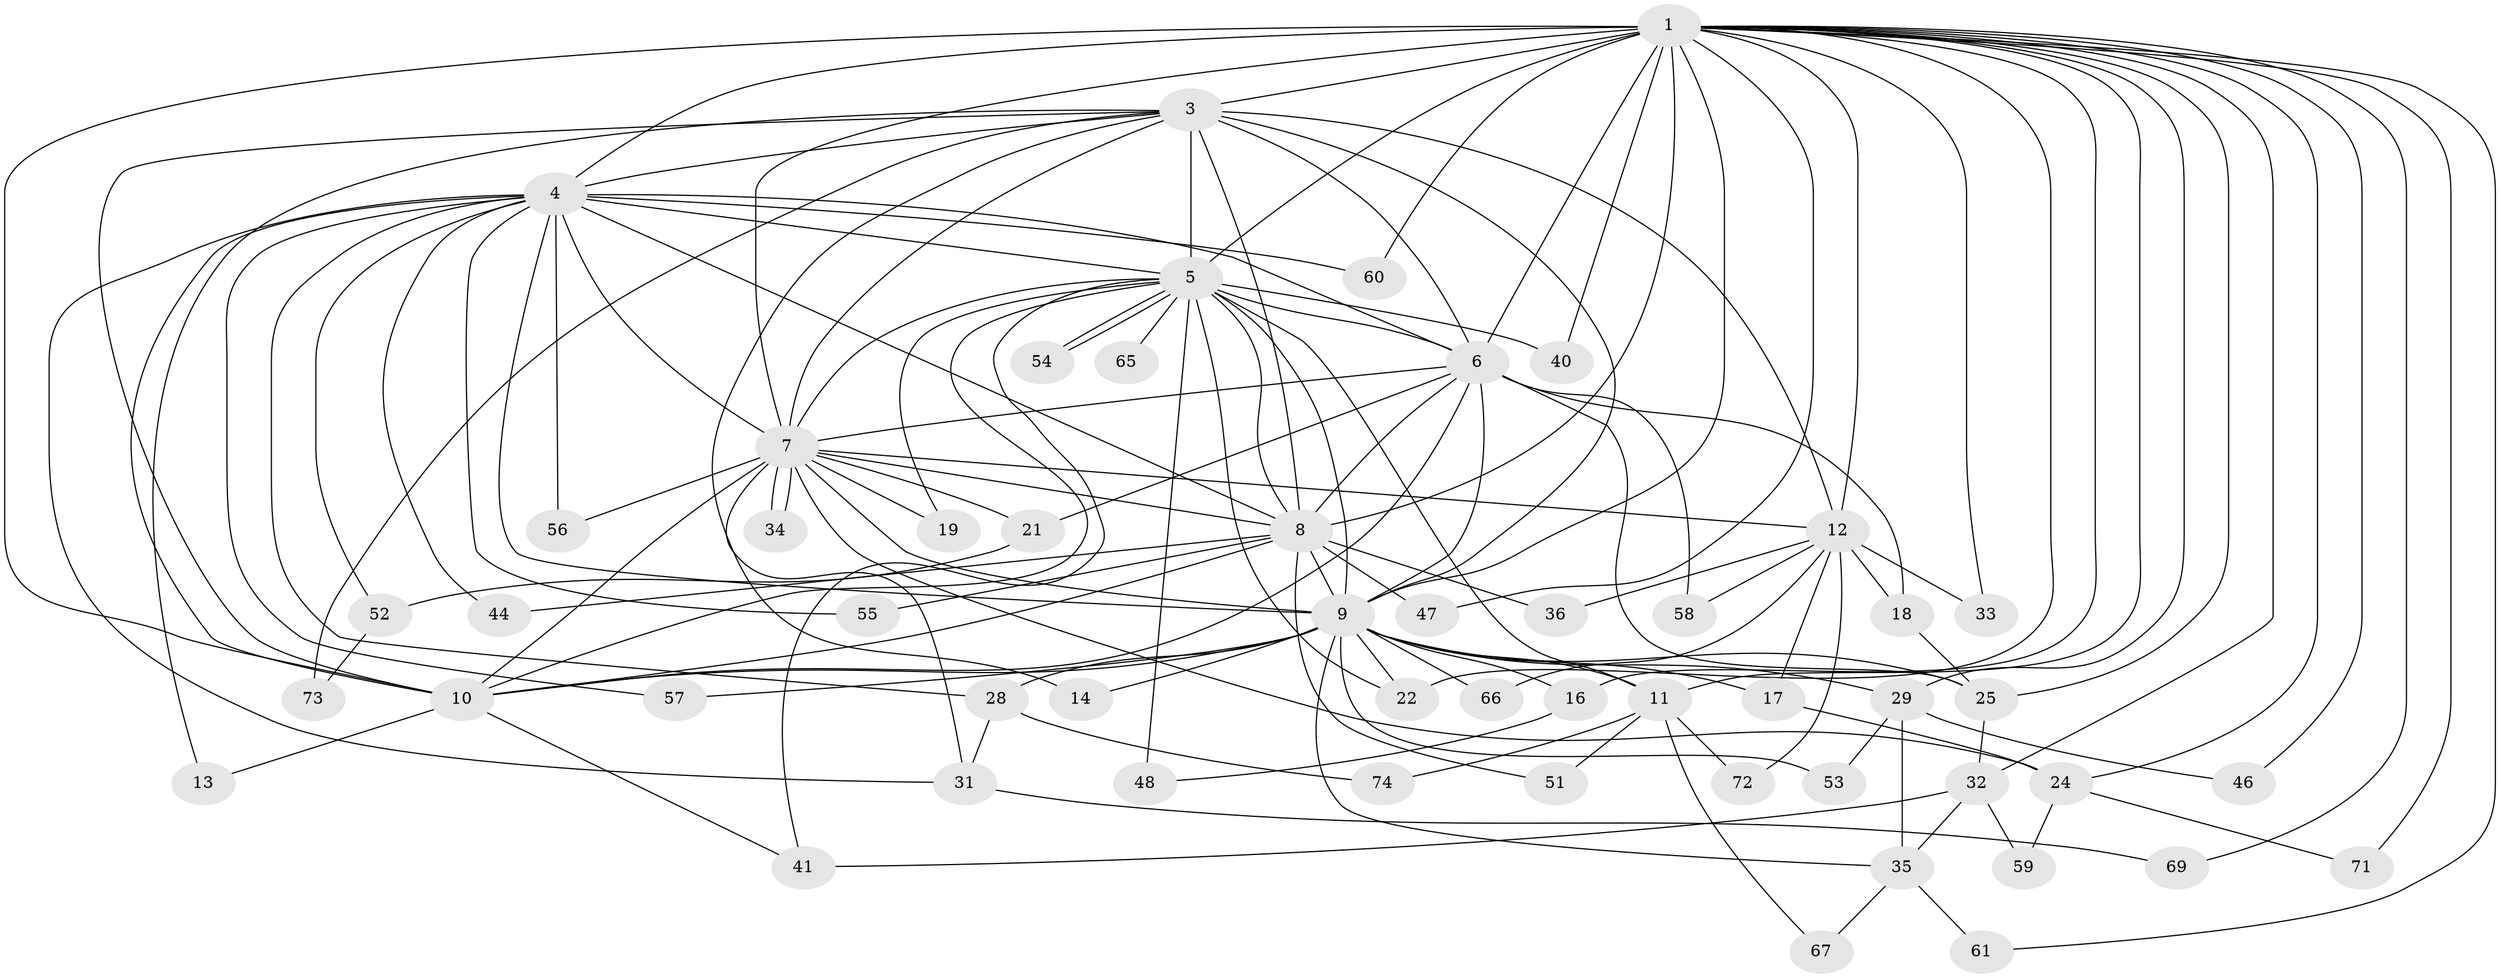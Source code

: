 // original degree distribution, {18: 0.02702702702702703, 21: 0.013513513513513514, 14: 0.04054054054054054, 17: 0.02702702702702703, 24: 0.013513513513513514, 12: 0.013513513513513514, 5: 0.05405405405405406, 10: 0.013513513513513514, 2: 0.5540540540540541, 4: 0.06756756756756757, 3: 0.14864864864864866, 6: 0.02702702702702703}
// Generated by graph-tools (version 1.1) at 2025/41/03/06/25 10:41:43]
// undirected, 54 vertices, 134 edges
graph export_dot {
graph [start="1"]
  node [color=gray90,style=filled];
  1 [super="+2"];
  3 [super="+43"];
  4 [super="+62"];
  5 [super="+30"];
  6 [super="+23"];
  7 [super="+20"];
  8 [super="+26"];
  9 [super="+38"];
  10 [super="+45"];
  11 [super="+15"];
  12 [super="+63"];
  13;
  14;
  16 [super="+70"];
  17;
  18 [super="+50"];
  19;
  21;
  22 [super="+27"];
  24 [super="+39"];
  25 [super="+64"];
  28 [super="+49"];
  29 [super="+42"];
  31;
  32;
  33;
  34;
  35 [super="+37"];
  36;
  40;
  41 [super="+68"];
  44;
  46;
  47;
  48;
  51;
  52;
  53;
  54;
  55;
  56;
  57;
  58;
  59;
  60;
  61;
  65;
  66;
  67;
  69;
  71;
  72;
  73;
  74;
  1 -- 3 [weight=2];
  1 -- 4 [weight=3];
  1 -- 5 [weight=2];
  1 -- 6 [weight=3];
  1 -- 7 [weight=3];
  1 -- 8 [weight=2];
  1 -- 9 [weight=2];
  1 -- 10 [weight=3];
  1 -- 16;
  1 -- 33;
  1 -- 40;
  1 -- 47;
  1 -- 60;
  1 -- 71;
  1 -- 11;
  1 -- 69;
  1 -- 25;
  1 -- 29 [weight=2];
  1 -- 32;
  1 -- 46;
  1 -- 61;
  1 -- 12;
  1 -- 24;
  1 -- 22;
  3 -- 4;
  3 -- 5;
  3 -- 6;
  3 -- 7;
  3 -- 8;
  3 -- 9;
  3 -- 10;
  3 -- 12;
  3 -- 13;
  3 -- 14;
  3 -- 73;
  4 -- 5;
  4 -- 6;
  4 -- 7;
  4 -- 8;
  4 -- 9;
  4 -- 10;
  4 -- 28;
  4 -- 31;
  4 -- 44;
  4 -- 52;
  4 -- 55;
  4 -- 56;
  4 -- 57;
  4 -- 60;
  5 -- 6;
  5 -- 7;
  5 -- 8;
  5 -- 9 [weight=2];
  5 -- 10;
  5 -- 19;
  5 -- 22;
  5 -- 48 [weight=2];
  5 -- 54;
  5 -- 54;
  5 -- 65 [weight=2];
  5 -- 40;
  5 -- 41;
  5 -- 11;
  6 -- 7;
  6 -- 8;
  6 -- 9;
  6 -- 10;
  6 -- 18;
  6 -- 21;
  6 -- 25;
  6 -- 58;
  7 -- 8;
  7 -- 9;
  7 -- 10;
  7 -- 12;
  7 -- 19;
  7 -- 21;
  7 -- 24;
  7 -- 34;
  7 -- 34;
  7 -- 56;
  7 -- 31;
  8 -- 9 [weight=3];
  8 -- 10;
  8 -- 44;
  8 -- 51;
  8 -- 55;
  8 -- 36;
  8 -- 47;
  9 -- 10;
  9 -- 11;
  9 -- 14;
  9 -- 16;
  9 -- 17;
  9 -- 22;
  9 -- 28;
  9 -- 29;
  9 -- 53;
  9 -- 57;
  9 -- 66;
  9 -- 35;
  9 -- 25;
  10 -- 13;
  10 -- 41;
  11 -- 51;
  11 -- 67;
  11 -- 72;
  11 -- 74;
  12 -- 17;
  12 -- 18;
  12 -- 33;
  12 -- 36;
  12 -- 58;
  12 -- 66;
  12 -- 72;
  16 -- 48;
  17 -- 24;
  18 -- 25;
  21 -- 52;
  24 -- 71;
  24 -- 59;
  25 -- 32;
  28 -- 74;
  28 -- 31;
  29 -- 35;
  29 -- 46;
  29 -- 53;
  31 -- 69;
  32 -- 35;
  32 -- 41;
  32 -- 59;
  35 -- 61;
  35 -- 67;
  52 -- 73;
}
